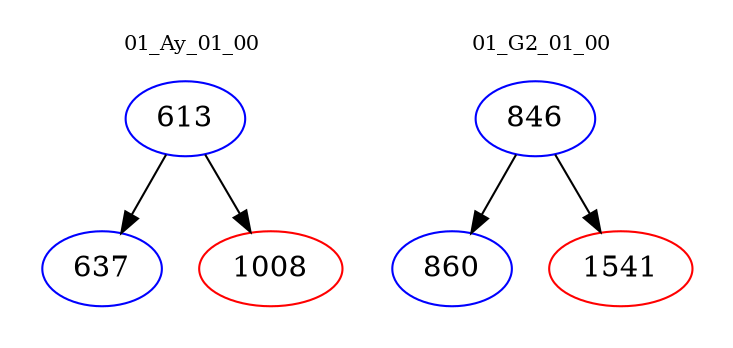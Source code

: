 digraph{
subgraph cluster_0 {
color = white
label = "01_Ay_01_00";
fontsize=10;
T0_613 [label="613", color="blue"]
T0_613 -> T0_637 [color="black"]
T0_637 [label="637", color="blue"]
T0_613 -> T0_1008 [color="black"]
T0_1008 [label="1008", color="red"]
}
subgraph cluster_1 {
color = white
label = "01_G2_01_00";
fontsize=10;
T1_846 [label="846", color="blue"]
T1_846 -> T1_860 [color="black"]
T1_860 [label="860", color="blue"]
T1_846 -> T1_1541 [color="black"]
T1_1541 [label="1541", color="red"]
}
}
